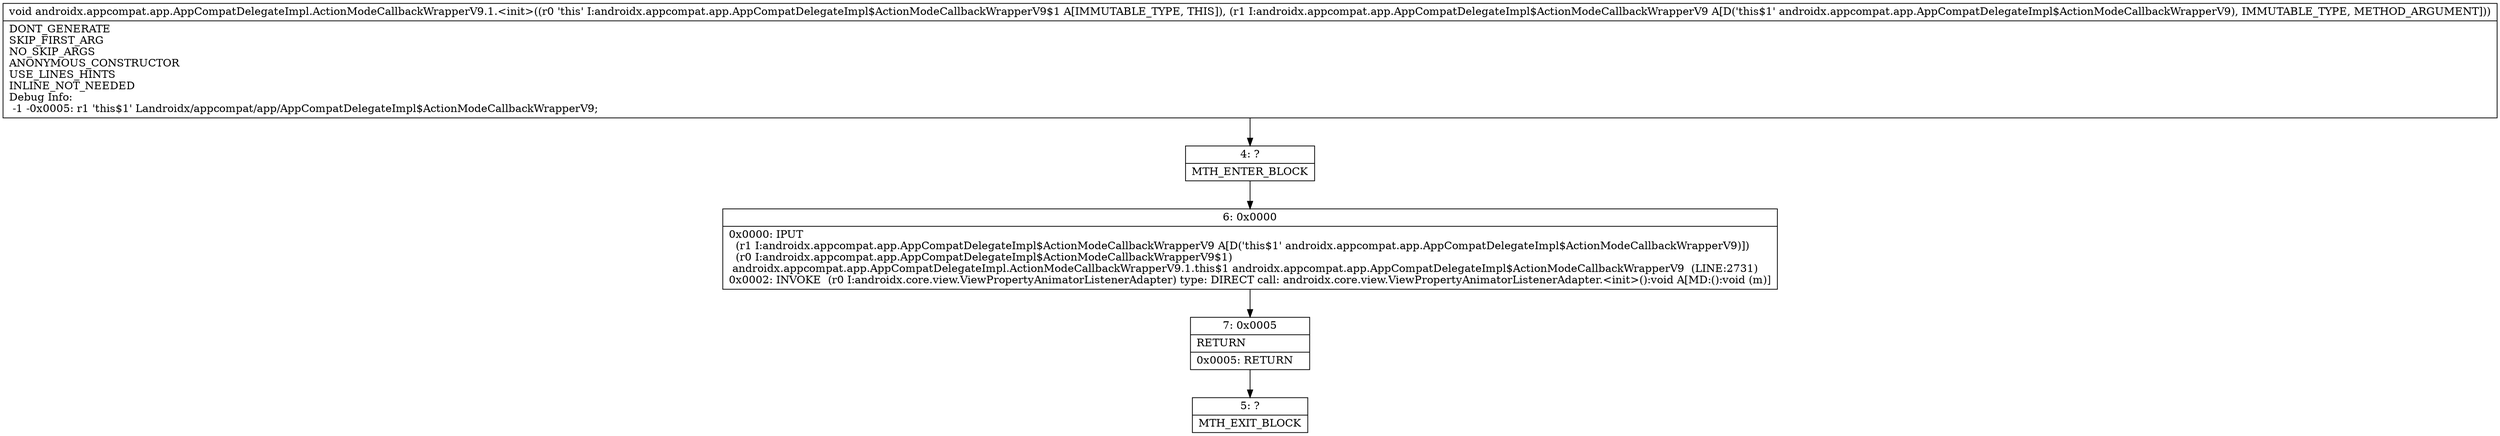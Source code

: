 digraph "CFG forandroidx.appcompat.app.AppCompatDelegateImpl.ActionModeCallbackWrapperV9.1.\<init\>(Landroidx\/appcompat\/app\/AppCompatDelegateImpl$ActionModeCallbackWrapperV9;)V" {
Node_4 [shape=record,label="{4\:\ ?|MTH_ENTER_BLOCK\l}"];
Node_6 [shape=record,label="{6\:\ 0x0000|0x0000: IPUT  \l  (r1 I:androidx.appcompat.app.AppCompatDelegateImpl$ActionModeCallbackWrapperV9 A[D('this$1' androidx.appcompat.app.AppCompatDelegateImpl$ActionModeCallbackWrapperV9)])\l  (r0 I:androidx.appcompat.app.AppCompatDelegateImpl$ActionModeCallbackWrapperV9$1)\l androidx.appcompat.app.AppCompatDelegateImpl.ActionModeCallbackWrapperV9.1.this$1 androidx.appcompat.app.AppCompatDelegateImpl$ActionModeCallbackWrapperV9  (LINE:2731)\l0x0002: INVOKE  (r0 I:androidx.core.view.ViewPropertyAnimatorListenerAdapter) type: DIRECT call: androidx.core.view.ViewPropertyAnimatorListenerAdapter.\<init\>():void A[MD:():void (m)]\l}"];
Node_7 [shape=record,label="{7\:\ 0x0005|RETURN\l|0x0005: RETURN   \l}"];
Node_5 [shape=record,label="{5\:\ ?|MTH_EXIT_BLOCK\l}"];
MethodNode[shape=record,label="{void androidx.appcompat.app.AppCompatDelegateImpl.ActionModeCallbackWrapperV9.1.\<init\>((r0 'this' I:androidx.appcompat.app.AppCompatDelegateImpl$ActionModeCallbackWrapperV9$1 A[IMMUTABLE_TYPE, THIS]), (r1 I:androidx.appcompat.app.AppCompatDelegateImpl$ActionModeCallbackWrapperV9 A[D('this$1' androidx.appcompat.app.AppCompatDelegateImpl$ActionModeCallbackWrapperV9), IMMUTABLE_TYPE, METHOD_ARGUMENT]))  | DONT_GENERATE\lSKIP_FIRST_ARG\lNO_SKIP_ARGS\lANONYMOUS_CONSTRUCTOR\lUSE_LINES_HINTS\lINLINE_NOT_NEEDED\lDebug Info:\l  \-1 \-0x0005: r1 'this$1' Landroidx\/appcompat\/app\/AppCompatDelegateImpl$ActionModeCallbackWrapperV9;\l}"];
MethodNode -> Node_4;Node_4 -> Node_6;
Node_6 -> Node_7;
Node_7 -> Node_5;
}

